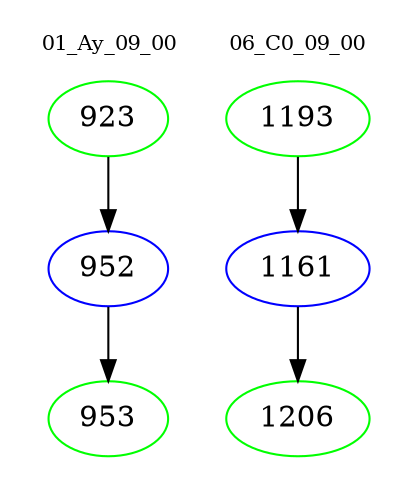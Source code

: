 digraph{
subgraph cluster_0 {
color = white
label = "01_Ay_09_00";
fontsize=10;
T0_923 [label="923", color="green"]
T0_923 -> T0_952 [color="black"]
T0_952 [label="952", color="blue"]
T0_952 -> T0_953 [color="black"]
T0_953 [label="953", color="green"]
}
subgraph cluster_1 {
color = white
label = "06_C0_09_00";
fontsize=10;
T1_1193 [label="1193", color="green"]
T1_1193 -> T1_1161 [color="black"]
T1_1161 [label="1161", color="blue"]
T1_1161 -> T1_1206 [color="black"]
T1_1206 [label="1206", color="green"]
}
}
